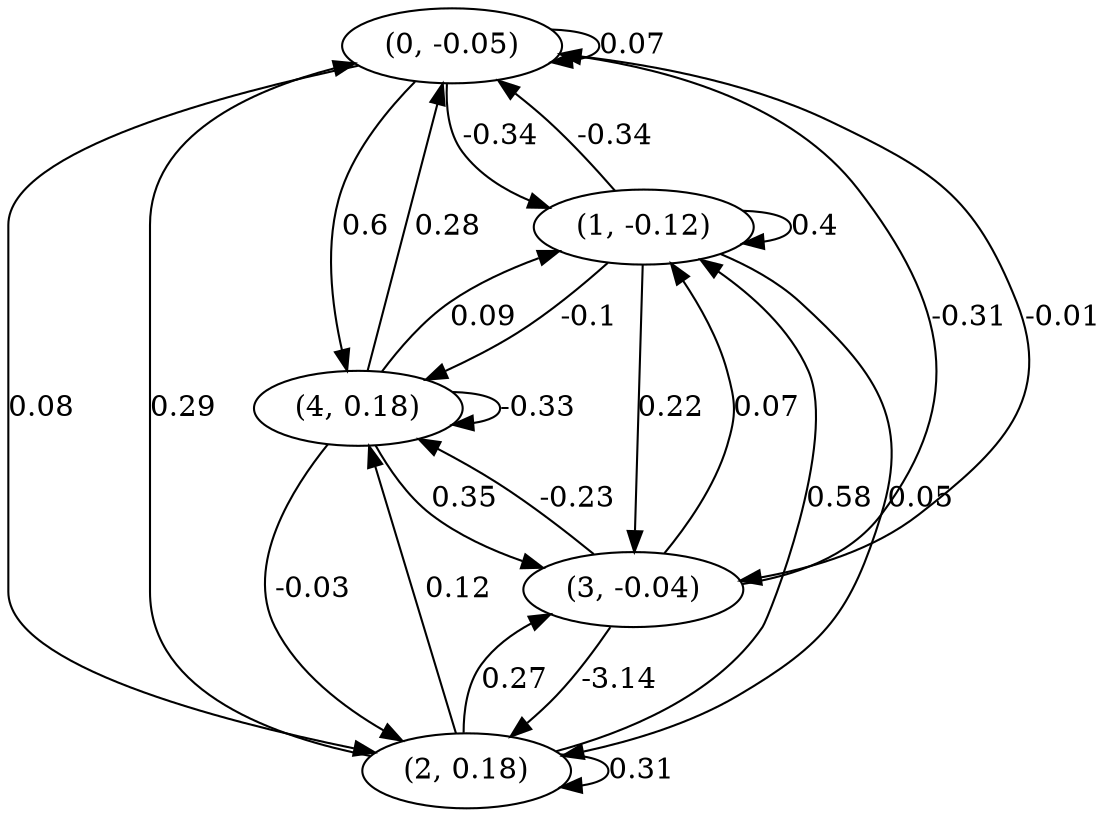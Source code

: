 digraph {
    0 [ label = "(0, -0.05)" ]
    1 [ label = "(1, -0.12)" ]
    2 [ label = "(2, 0.18)" ]
    3 [ label = "(3, -0.04)" ]
    4 [ label = "(4, 0.18)" ]
    0 -> 0 [ label = "0.07" ]
    1 -> 1 [ label = "0.4" ]
    2 -> 2 [ label = "0.31" ]
    4 -> 4 [ label = "-0.33" ]
    1 -> 0 [ label = "-0.34" ]
    2 -> 0 [ label = "0.29" ]
    3 -> 0 [ label = "-0.31" ]
    4 -> 0 [ label = "0.28" ]
    0 -> 1 [ label = "-0.34" ]
    2 -> 1 [ label = "0.58" ]
    3 -> 1 [ label = "0.07" ]
    4 -> 1 [ label = "0.09" ]
    0 -> 2 [ label = "0.08" ]
    1 -> 2 [ label = "0.05" ]
    3 -> 2 [ label = "-3.14" ]
    4 -> 2 [ label = "-0.03" ]
    0 -> 3 [ label = "-0.01" ]
    1 -> 3 [ label = "0.22" ]
    2 -> 3 [ label = "0.27" ]
    4 -> 3 [ label = "0.35" ]
    0 -> 4 [ label = "0.6" ]
    1 -> 4 [ label = "-0.1" ]
    2 -> 4 [ label = "0.12" ]
    3 -> 4 [ label = "-0.23" ]
}

